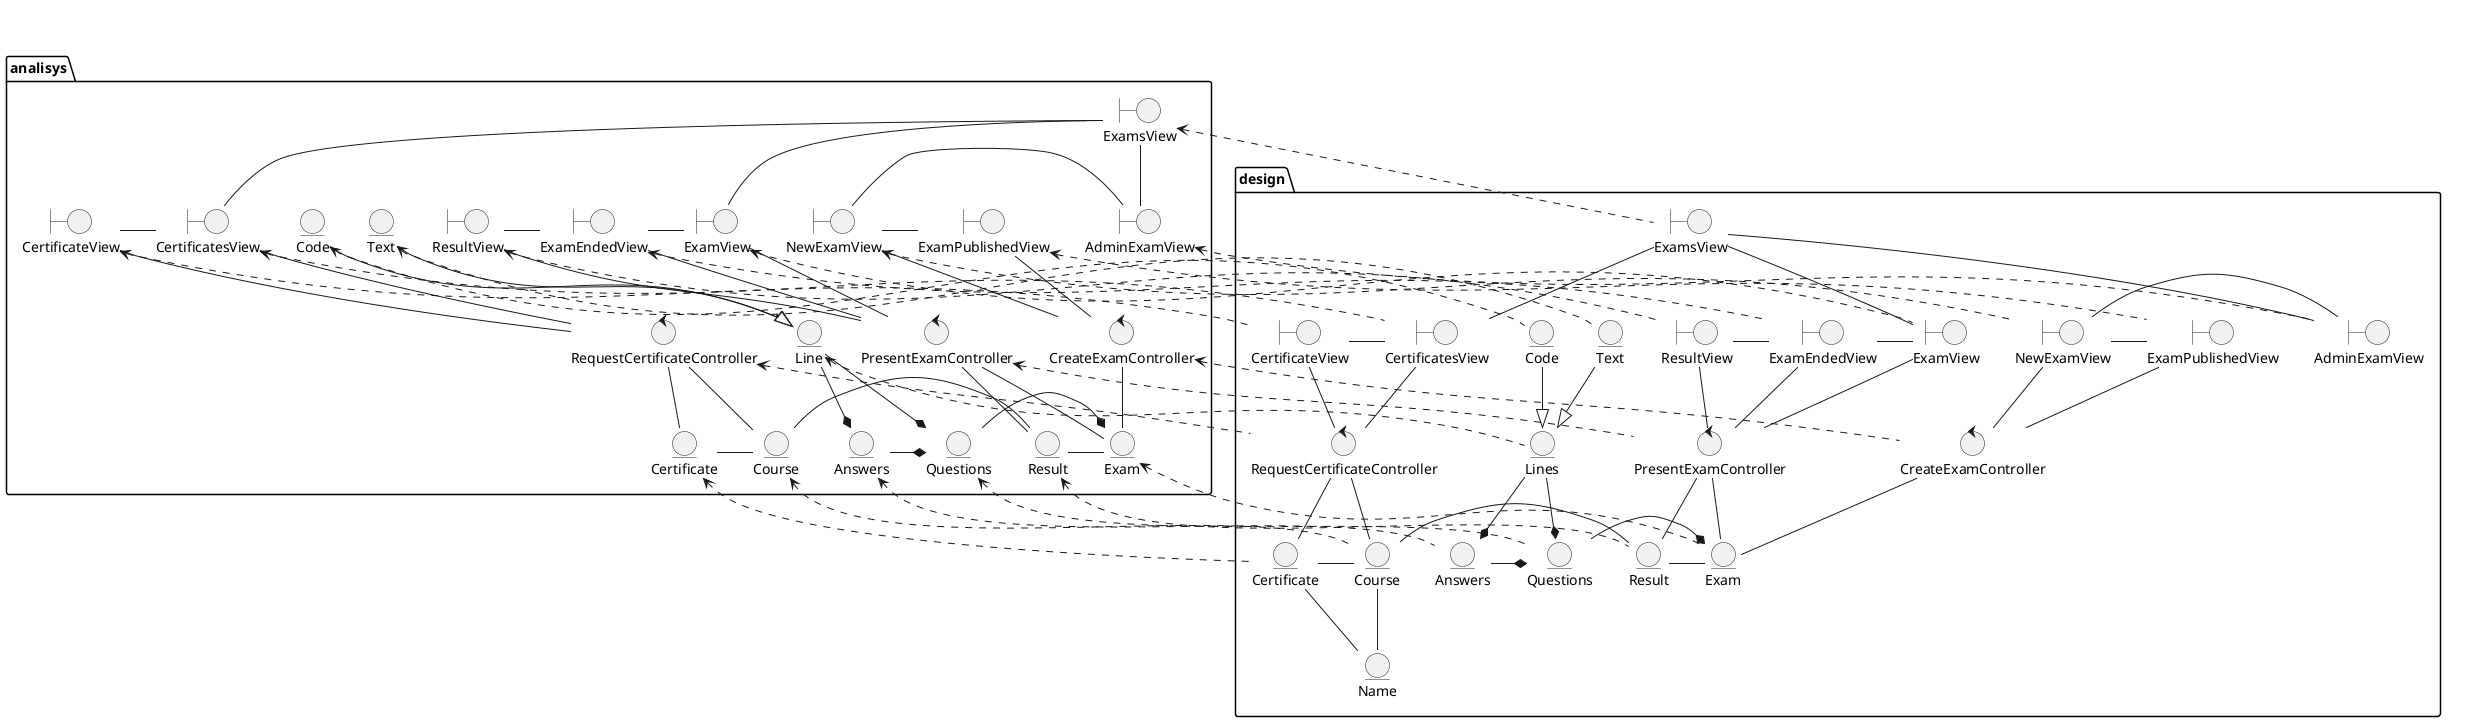 @startuml Design-Analysis-TraceDiagram
package analisys {
    boundary AdminExamViewAnalysis as "AdminExamView"
    boundary CertificatesViewAnalysis as "CertificatesView"
    boundary CertificateViewAnalysis as "CertificateView"
    boundary ExamEndedViewAnalysis as "ExamEndedView"
    boundary ExamPublishedViewAnalysis as "ExamPublishedView"
    boundary ExamViewAnalysis as "ExamView"
    boundary ExamsViewAnalysis as "ExamsView"
    boundary NewExamViewAnalysis as "NewExamView"
    boundary ResultViewAnalysis as "ResultView"
    control RequestCertificateControllerAnalysis as "RequestCertificateController"
    control PresentExamControllerAnalysis as "PresentExamController"
    control CreateExamControllerAnalysis as "CreateExamController"
    entity CertificateAnalysis as "Certificate"
    entity CourseAnalysis as "Course"
    entity ResultAnalysis as "Result"
    entity ExamAnalysis as "Exam"
    entity QuestionsAnalysis as "Questions"
    entity AnswersAnalysis as "Answers"
    entity LineAnalysis as "Line"
    entity TextAnalysis as "Text"
    entity CodeAnalysis as "Code"
}

package design {
    boundary ExamsView
    boundary ExamView
    boundary ExamEndedView
    boundary CertificatesView
    boundary CertificateView
    boundary ResultView
    boundary NewExamView
    boundary ExamPublishedView
    boundary AdminExamView
    control CreateExamController
    control PresentExamController
    control RequestCertificateController
    entity Questions
    entity Answers
    entity Exam
    entity Result
    entity Certificate
    entity Name
    entity Course
    entity Lines
    entity Text
    entity Code
}

ExamViewAnalysis <.. ExamView
ExamsViewAnalysis <.. ExamsView
ExamEndedViewAnalysis <.. ExamEndedView
CertificatesViewAnalysis <.. CertificatesView
CertificateViewAnalysis <.. CertificateView
ResultViewAnalysis <.. ResultView
NewExamViewAnalysis <.. NewExamView
ExamPublishedViewAnalysis <.. ExamPublishedView
AdminExamViewAnalysis <.. AdminExamView
CreateExamControllerAnalysis <.. CreateExamController
PresentExamControllerAnalysis <.. PresentExamController
RequestCertificateControllerAnalysis <.. RequestCertificateController
QuestionsAnalysis <.. Questions
AnswersAnalysis <.. Answers
ExamAnalysis <.. Exam
ResultAnalysis <.. Result
CertificateAnalysis <.. Certificate
CourseAnalysis <.. Course
LineAnalysis <.. Lines
TextAnalysis <.. Text
CodeAnalysis <.. Code



CreateExamControllerAnalysis -u- NewExamViewAnalysis
CreateExamControllerAnalysis -u- ExamPublishedViewAnalysis

RequestCertificateControllerAnalysis -u- CertificatesViewAnalysis
RequestCertificateControllerAnalysis -u- CertificateViewAnalysis

PresentExamControllerAnalysis -u- ExamViewAnalysis
PresentExamControllerAnalysis -u- ResultViewAnalysis
PresentExamControllerAnalysis -u- ExamEndedViewAnalysis

CreateExamControllerAnalysis -- ExamAnalysis
PresentExamControllerAnalysis -- ExamAnalysis
PresentExamControllerAnalysis -- ResultAnalysis

RequestCertificateControllerAnalysis -- CertificateAnalysis
RequestCertificateControllerAnalysis -- CourseAnalysis

ExamsViewAnalysis -- AdminExamViewAnalysis
ExamsViewAnalysis -- CertificatesViewAnalysis
ExamsViewAnalysis -- ExamViewAnalysis
NewExamViewAnalysis -r- ExamPublishedViewAnalysis
AdminExamViewAnalysis -r- NewExamViewAnalysis
ExamViewAnalysis -[hidden]r- AdminExamViewAnalysis

ExamEndedViewAnalysis -l- ResultViewAnalysis
ExamViewAnalysis -l- ExamEndedViewAnalysis

CertificatesViewAnalysis -l- CertificateViewAnalysis

QuestionsAnalysis *-r- AnswersAnalysis
ExamAnalysis *-r- QuestionsAnalysis

LineAnalysis <|-u- CodeAnalysis
LineAnalysis <|-u- TextAnalysis

LineAnalysis --* AnswersAnalysis
LineAnalysis --* QuestionsAnalysis

ExamAnalysis -l- ResultAnalysis
ResultAnalysis -l- CourseAnalysis
CourseAnalysis -l- CertificateAnalysis



CreateExamController -u- NewExamView
CreateExamController -u- ExamPublishedView

RequestCertificateController -u- CertificatesView
RequestCertificateController -u- CertificateView

PresentExamController -u- ExamView
PresentExamController -u- ResultView
PresentExamController -u- ExamEndedView

CreateExamController -- Exam
PresentExamController -- Exam
PresentExamController -- Result

RequestCertificateController -- Certificate
RequestCertificateController -- Course

ExamsView -- AdminExamView
ExamsView -- CertificatesView
ExamsView -- ExamView
NewExamView -r- ExamPublishedView
AdminExamView -r- NewExamView
ExamView -[hidden]r- AdminExamView

ExamEndedView -l- ResultView
ExamView -l- ExamEndedView

CertificatesView -l- CertificateView

Questions *-r- Answers
Exam *-r- Questions

Lines <|-u- Code
Lines <|-u- Text

Lines --* Answers
Lines --* Questions

Exam -l- Result
Result -l- Course
Course -l- Certificate
Name -u- Certificate
Name -u- Course

Name -[hidden]d- ExamsViewAnalysis
@enduml